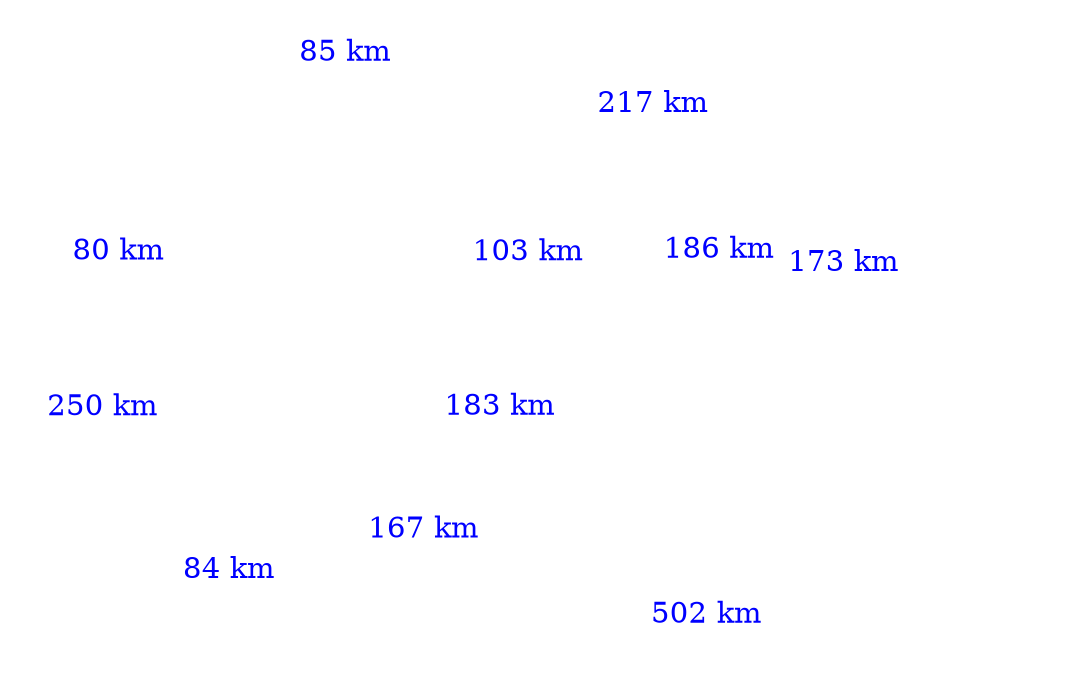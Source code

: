 digraph routes {
  overlap = scalexy
  splines = curved
  bgcolor = "transparent"

  0 [shape=oval,label="Frankfürt [0]", fontcolor=white, color=white]
   0 -> 1 [arrowhead=vee,xlabel="85 km", fontcolor=blue, color="white"]
   0 -> 4 [arrowhead=vee,xlabel="217 km", fontcolor=blue, color="white"]
   0 -> 6 [arrowhead=vee,xlabel="173 km", fontcolor=blue, color="white"]

  1 [shape=oval,label="Mannheim [1]", fontcolor=white, color=white]
   1 -> 2 [arrowhead=vee,xlabel="80 km", fontcolor=blue, color="white"]

  2 [shape=oval,label="Karlsruhe [2]", fontcolor=white, color=white]
   2 -> 3 [arrowhead=vee,xlabel="250 km", fontcolor=blue, color="white"]

  3 [shape=oval,label="Augsburg [3]", fontcolor=white, color=white]
   3 -> 8 [arrowhead=vee,xlabel="84 km", fontcolor=blue, color="white"]

  4 [shape=oval,label="Würzburg [4]", fontcolor=white, color=white]
   4 -> 5 [arrowhead=vee,xlabel="103 km", fontcolor=blue, color="white"]
   4 -> 7 [arrowhead=vee,xlabel="186 km", fontcolor=blue, color="white"]

  5 [shape=oval,label="Nürnberg [5]", fontcolor=white, color=white]
   5 -> 8 [arrowhead=vee,xlabel="167 km", fontcolor=blue, color="white"]
   5 -> 9 [arrowhead=vee,xlabel="183 km", fontcolor=blue, color="white"]

  6 [shape=oval,label="Kassel [6]", fontcolor=white, color=white]
   6 -> 8 [arrowhead=vee,xlabel="502 km", fontcolor=blue, color="white"]

  7 [shape=oval,label="Erfurt [7]", fontcolor=white, color=white]

  8 [shape=oval,label="München [8]", fontcolor=white, color=white]

  9 [shape=oval,label="Stuttgart [9]", fontcolor=white, color=white]

}
